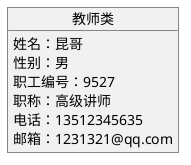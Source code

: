 @startuml

Object 教师类 {
姓名：昆哥
性别：男
职工编号：9527
职称：高级讲师
电话：13512345635
邮箱：1231321@qq.com
}
@enduml